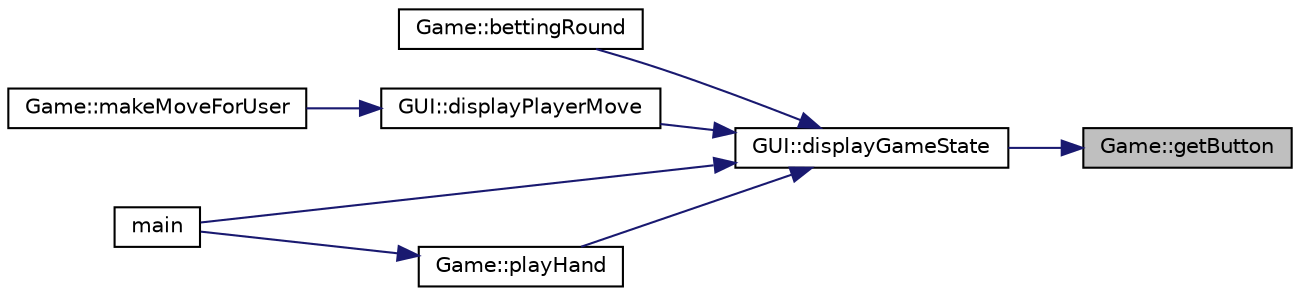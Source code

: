 digraph "Game::getButton"
{
 // INTERACTIVE_SVG=YES
 // LATEX_PDF_SIZE
  edge [fontname="Helvetica",fontsize="10",labelfontname="Helvetica",labelfontsize="10"];
  node [fontname="Helvetica",fontsize="10",shape=record];
  rankdir="RL";
  Node1 [label="Game::getButton",height=0.2,width=0.4,color="black", fillcolor="grey75", style="filled", fontcolor="black",tooltip="Gets the current position of the dealer button."];
  Node1 -> Node2 [dir="back",color="midnightblue",fontsize="10",style="solid",fontname="Helvetica"];
  Node2 [label="GUI::displayGameState",height=0.2,width=0.4,color="black", fillcolor="white", style="filled",URL="$class_g_u_i.html#a8f55dae107a6648458f6eb16608c66d2",tooltip="Displays the current state of the game."];
  Node2 -> Node3 [dir="back",color="midnightblue",fontsize="10",style="solid",fontname="Helvetica"];
  Node3 [label="Game::bettingRound",height=0.2,width=0.4,color="black", fillcolor="white", style="filled",URL="$class_game.html#a0de5cbe2125b0929a0bc8d2e6cdd64d5",tooltip="Conducts a betting round."];
  Node2 -> Node4 [dir="back",color="midnightblue",fontsize="10",style="solid",fontname="Helvetica"];
  Node4 [label="GUI::displayPlayerMove",height=0.2,width=0.4,color="black", fillcolor="white", style="filled",URL="$class_g_u_i.html#a65d07a686330670f5567a3fc11fbace1",tooltip="Displays a player's move."];
  Node4 -> Node5 [dir="back",color="midnightblue",fontsize="10",style="solid",fontname="Helvetica"];
  Node5 [label="Game::makeMoveForUser",height=0.2,width=0.4,color="black", fillcolor="white", style="filled",URL="$class_game.html#a1a44850a64799e17f43f22b560275157",tooltip="Processes a move made by the user."];
  Node2 -> Node6 [dir="back",color="midnightblue",fontsize="10",style="solid",fontname="Helvetica"];
  Node6 [label="main",height=0.2,width=0.4,color="black", fillcolor="white", style="filled",URL="$main_8cpp.html#a0ddf1224851353fc92bfbff6f499fa97",tooltip=" "];
  Node2 -> Node7 [dir="back",color="midnightblue",fontsize="10",style="solid",fontname="Helvetica"];
  Node7 [label="Game::playHand",height=0.2,width=0.4,color="black", fillcolor="white", style="filled",URL="$class_game.html#ab72401c43b303a37dec67f3d6b75a927",tooltip="Plays a single hand of poker."];
  Node7 -> Node6 [dir="back",color="midnightblue",fontsize="10",style="solid",fontname="Helvetica"];
}
